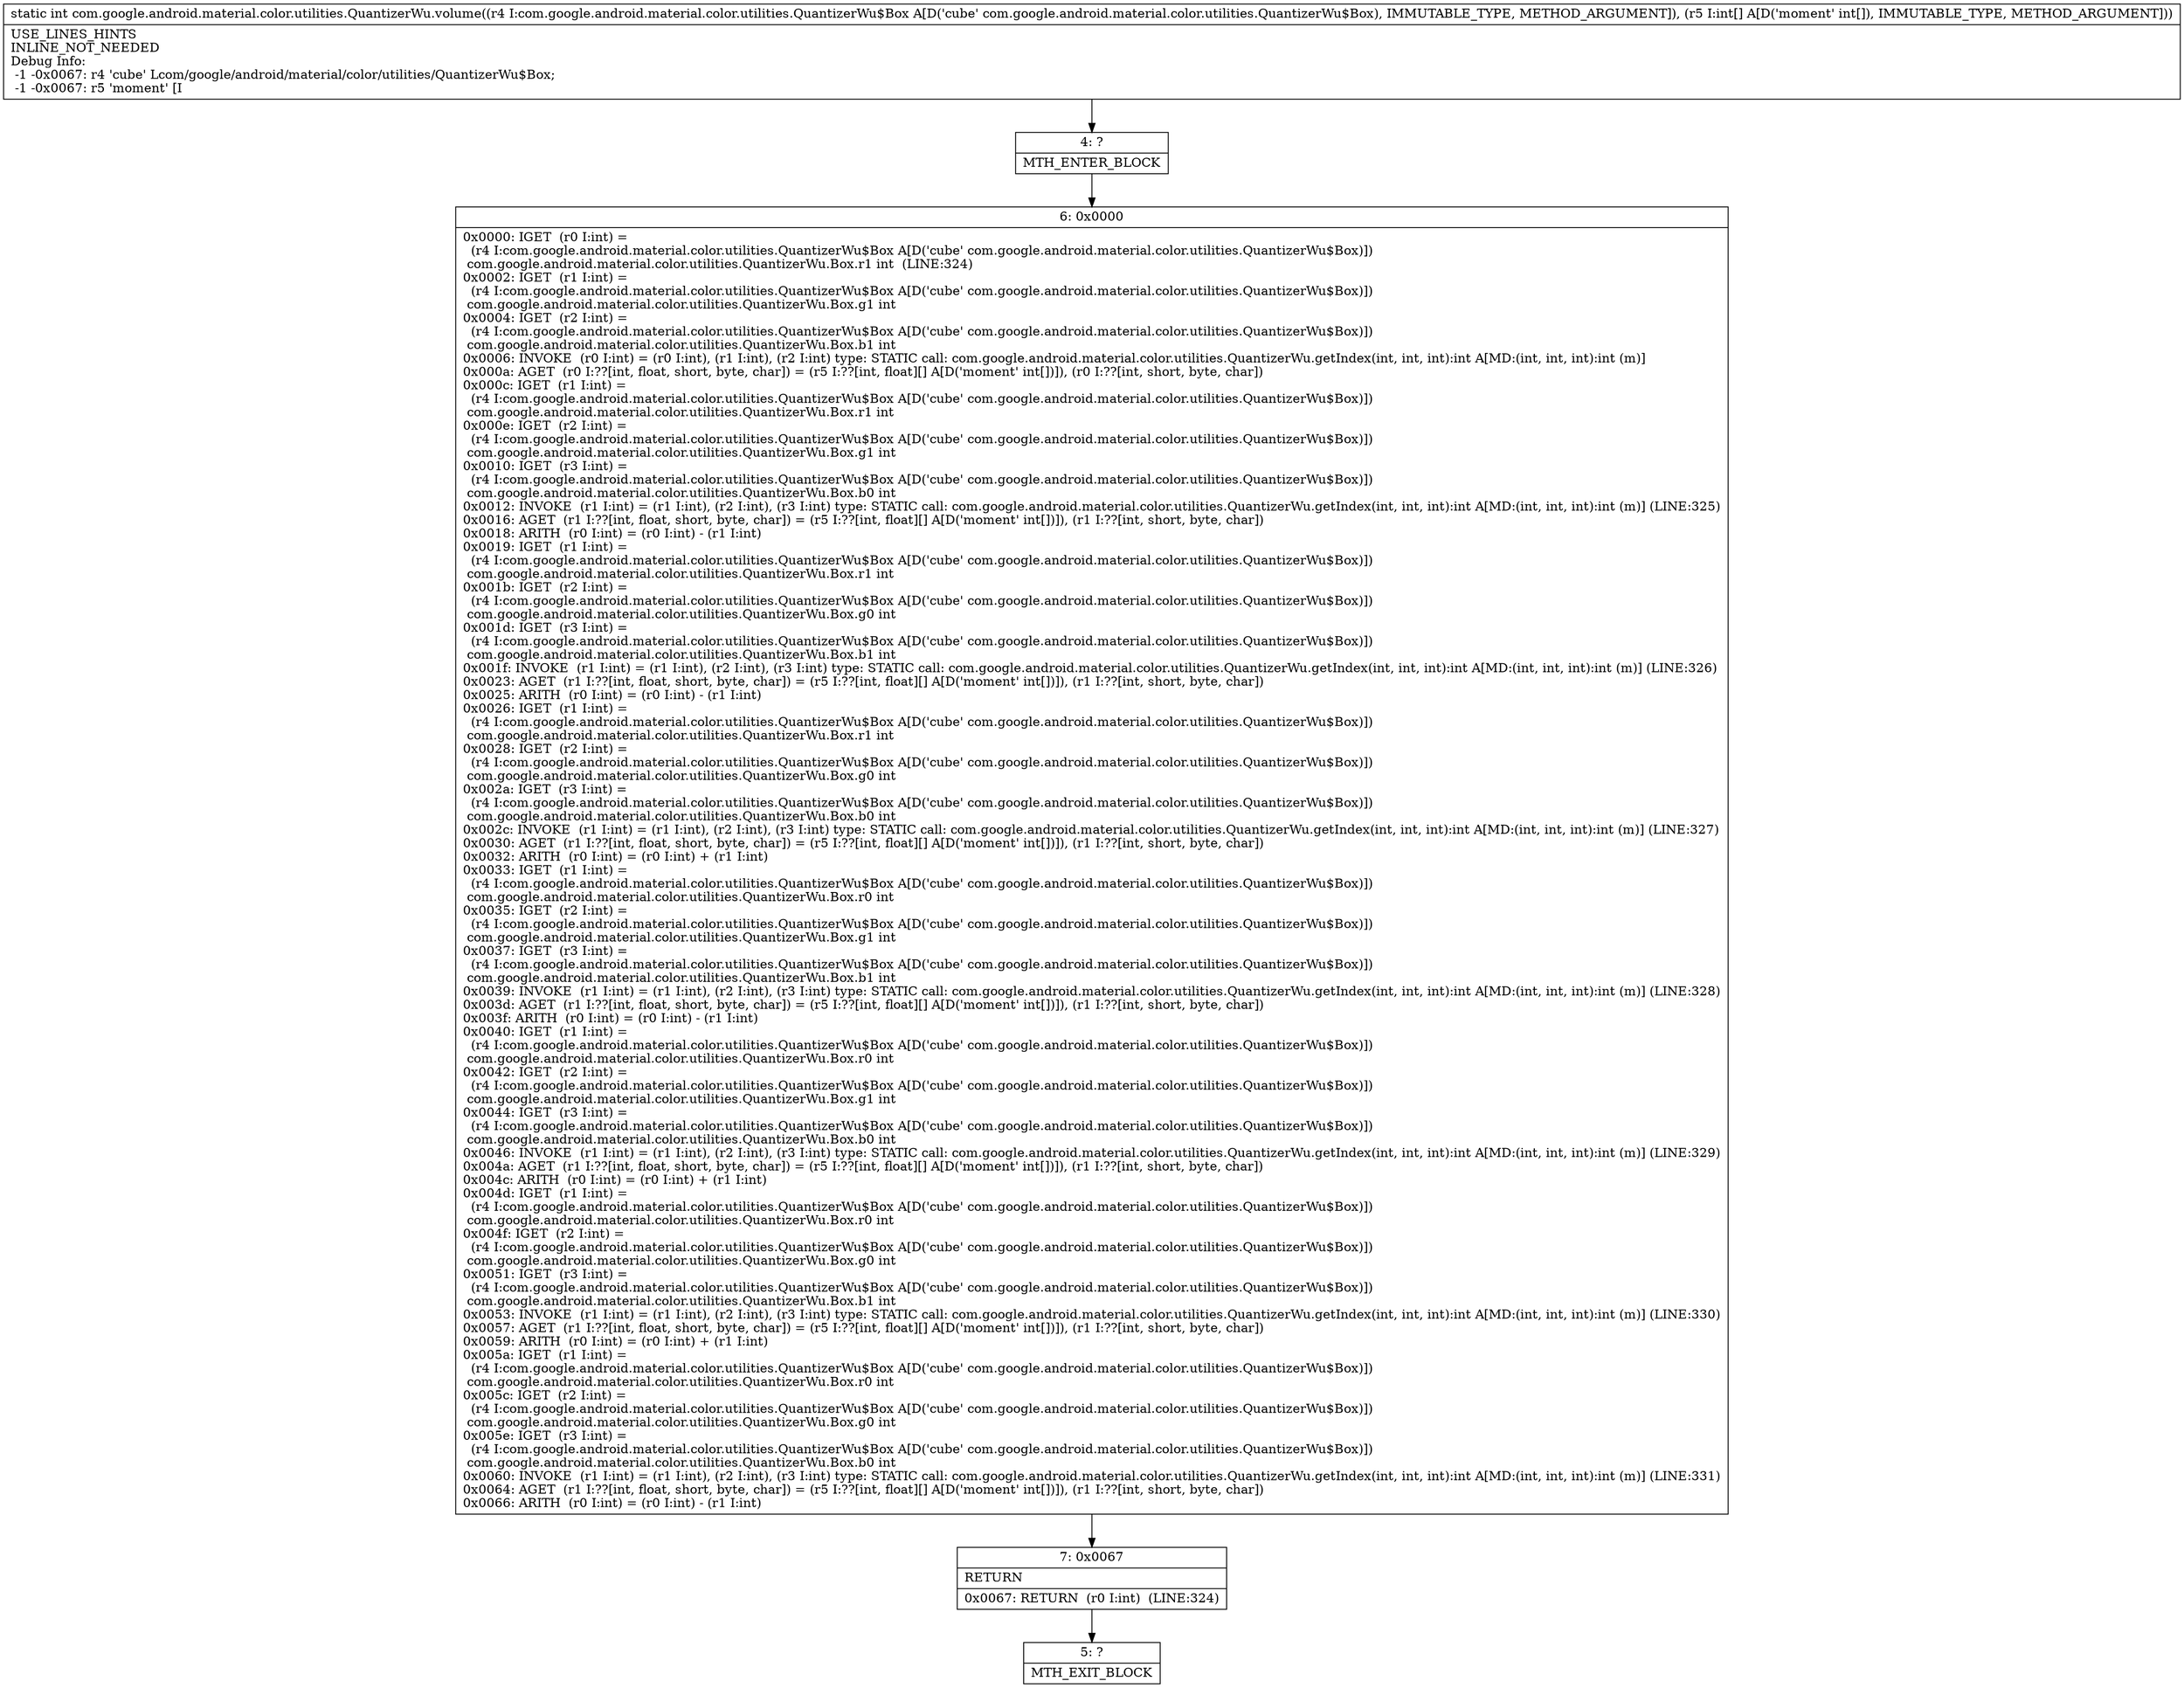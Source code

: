 digraph "CFG forcom.google.android.material.color.utilities.QuantizerWu.volume(Lcom\/google\/android\/material\/color\/utilities\/QuantizerWu$Box;[I)I" {
Node_4 [shape=record,label="{4\:\ ?|MTH_ENTER_BLOCK\l}"];
Node_6 [shape=record,label="{6\:\ 0x0000|0x0000: IGET  (r0 I:int) = \l  (r4 I:com.google.android.material.color.utilities.QuantizerWu$Box A[D('cube' com.google.android.material.color.utilities.QuantizerWu$Box)])\l com.google.android.material.color.utilities.QuantizerWu.Box.r1 int  (LINE:324)\l0x0002: IGET  (r1 I:int) = \l  (r4 I:com.google.android.material.color.utilities.QuantizerWu$Box A[D('cube' com.google.android.material.color.utilities.QuantizerWu$Box)])\l com.google.android.material.color.utilities.QuantizerWu.Box.g1 int \l0x0004: IGET  (r2 I:int) = \l  (r4 I:com.google.android.material.color.utilities.QuantizerWu$Box A[D('cube' com.google.android.material.color.utilities.QuantizerWu$Box)])\l com.google.android.material.color.utilities.QuantizerWu.Box.b1 int \l0x0006: INVOKE  (r0 I:int) = (r0 I:int), (r1 I:int), (r2 I:int) type: STATIC call: com.google.android.material.color.utilities.QuantizerWu.getIndex(int, int, int):int A[MD:(int, int, int):int (m)]\l0x000a: AGET  (r0 I:??[int, float, short, byte, char]) = (r5 I:??[int, float][] A[D('moment' int[])]), (r0 I:??[int, short, byte, char]) \l0x000c: IGET  (r1 I:int) = \l  (r4 I:com.google.android.material.color.utilities.QuantizerWu$Box A[D('cube' com.google.android.material.color.utilities.QuantizerWu$Box)])\l com.google.android.material.color.utilities.QuantizerWu.Box.r1 int \l0x000e: IGET  (r2 I:int) = \l  (r4 I:com.google.android.material.color.utilities.QuantizerWu$Box A[D('cube' com.google.android.material.color.utilities.QuantizerWu$Box)])\l com.google.android.material.color.utilities.QuantizerWu.Box.g1 int \l0x0010: IGET  (r3 I:int) = \l  (r4 I:com.google.android.material.color.utilities.QuantizerWu$Box A[D('cube' com.google.android.material.color.utilities.QuantizerWu$Box)])\l com.google.android.material.color.utilities.QuantizerWu.Box.b0 int \l0x0012: INVOKE  (r1 I:int) = (r1 I:int), (r2 I:int), (r3 I:int) type: STATIC call: com.google.android.material.color.utilities.QuantizerWu.getIndex(int, int, int):int A[MD:(int, int, int):int (m)] (LINE:325)\l0x0016: AGET  (r1 I:??[int, float, short, byte, char]) = (r5 I:??[int, float][] A[D('moment' int[])]), (r1 I:??[int, short, byte, char]) \l0x0018: ARITH  (r0 I:int) = (r0 I:int) \- (r1 I:int) \l0x0019: IGET  (r1 I:int) = \l  (r4 I:com.google.android.material.color.utilities.QuantizerWu$Box A[D('cube' com.google.android.material.color.utilities.QuantizerWu$Box)])\l com.google.android.material.color.utilities.QuantizerWu.Box.r1 int \l0x001b: IGET  (r2 I:int) = \l  (r4 I:com.google.android.material.color.utilities.QuantizerWu$Box A[D('cube' com.google.android.material.color.utilities.QuantizerWu$Box)])\l com.google.android.material.color.utilities.QuantizerWu.Box.g0 int \l0x001d: IGET  (r3 I:int) = \l  (r4 I:com.google.android.material.color.utilities.QuantizerWu$Box A[D('cube' com.google.android.material.color.utilities.QuantizerWu$Box)])\l com.google.android.material.color.utilities.QuantizerWu.Box.b1 int \l0x001f: INVOKE  (r1 I:int) = (r1 I:int), (r2 I:int), (r3 I:int) type: STATIC call: com.google.android.material.color.utilities.QuantizerWu.getIndex(int, int, int):int A[MD:(int, int, int):int (m)] (LINE:326)\l0x0023: AGET  (r1 I:??[int, float, short, byte, char]) = (r5 I:??[int, float][] A[D('moment' int[])]), (r1 I:??[int, short, byte, char]) \l0x0025: ARITH  (r0 I:int) = (r0 I:int) \- (r1 I:int) \l0x0026: IGET  (r1 I:int) = \l  (r4 I:com.google.android.material.color.utilities.QuantizerWu$Box A[D('cube' com.google.android.material.color.utilities.QuantizerWu$Box)])\l com.google.android.material.color.utilities.QuantizerWu.Box.r1 int \l0x0028: IGET  (r2 I:int) = \l  (r4 I:com.google.android.material.color.utilities.QuantizerWu$Box A[D('cube' com.google.android.material.color.utilities.QuantizerWu$Box)])\l com.google.android.material.color.utilities.QuantizerWu.Box.g0 int \l0x002a: IGET  (r3 I:int) = \l  (r4 I:com.google.android.material.color.utilities.QuantizerWu$Box A[D('cube' com.google.android.material.color.utilities.QuantizerWu$Box)])\l com.google.android.material.color.utilities.QuantizerWu.Box.b0 int \l0x002c: INVOKE  (r1 I:int) = (r1 I:int), (r2 I:int), (r3 I:int) type: STATIC call: com.google.android.material.color.utilities.QuantizerWu.getIndex(int, int, int):int A[MD:(int, int, int):int (m)] (LINE:327)\l0x0030: AGET  (r1 I:??[int, float, short, byte, char]) = (r5 I:??[int, float][] A[D('moment' int[])]), (r1 I:??[int, short, byte, char]) \l0x0032: ARITH  (r0 I:int) = (r0 I:int) + (r1 I:int) \l0x0033: IGET  (r1 I:int) = \l  (r4 I:com.google.android.material.color.utilities.QuantizerWu$Box A[D('cube' com.google.android.material.color.utilities.QuantizerWu$Box)])\l com.google.android.material.color.utilities.QuantizerWu.Box.r0 int \l0x0035: IGET  (r2 I:int) = \l  (r4 I:com.google.android.material.color.utilities.QuantizerWu$Box A[D('cube' com.google.android.material.color.utilities.QuantizerWu$Box)])\l com.google.android.material.color.utilities.QuantizerWu.Box.g1 int \l0x0037: IGET  (r3 I:int) = \l  (r4 I:com.google.android.material.color.utilities.QuantizerWu$Box A[D('cube' com.google.android.material.color.utilities.QuantizerWu$Box)])\l com.google.android.material.color.utilities.QuantizerWu.Box.b1 int \l0x0039: INVOKE  (r1 I:int) = (r1 I:int), (r2 I:int), (r3 I:int) type: STATIC call: com.google.android.material.color.utilities.QuantizerWu.getIndex(int, int, int):int A[MD:(int, int, int):int (m)] (LINE:328)\l0x003d: AGET  (r1 I:??[int, float, short, byte, char]) = (r5 I:??[int, float][] A[D('moment' int[])]), (r1 I:??[int, short, byte, char]) \l0x003f: ARITH  (r0 I:int) = (r0 I:int) \- (r1 I:int) \l0x0040: IGET  (r1 I:int) = \l  (r4 I:com.google.android.material.color.utilities.QuantizerWu$Box A[D('cube' com.google.android.material.color.utilities.QuantizerWu$Box)])\l com.google.android.material.color.utilities.QuantizerWu.Box.r0 int \l0x0042: IGET  (r2 I:int) = \l  (r4 I:com.google.android.material.color.utilities.QuantizerWu$Box A[D('cube' com.google.android.material.color.utilities.QuantizerWu$Box)])\l com.google.android.material.color.utilities.QuantizerWu.Box.g1 int \l0x0044: IGET  (r3 I:int) = \l  (r4 I:com.google.android.material.color.utilities.QuantizerWu$Box A[D('cube' com.google.android.material.color.utilities.QuantizerWu$Box)])\l com.google.android.material.color.utilities.QuantizerWu.Box.b0 int \l0x0046: INVOKE  (r1 I:int) = (r1 I:int), (r2 I:int), (r3 I:int) type: STATIC call: com.google.android.material.color.utilities.QuantizerWu.getIndex(int, int, int):int A[MD:(int, int, int):int (m)] (LINE:329)\l0x004a: AGET  (r1 I:??[int, float, short, byte, char]) = (r5 I:??[int, float][] A[D('moment' int[])]), (r1 I:??[int, short, byte, char]) \l0x004c: ARITH  (r0 I:int) = (r0 I:int) + (r1 I:int) \l0x004d: IGET  (r1 I:int) = \l  (r4 I:com.google.android.material.color.utilities.QuantizerWu$Box A[D('cube' com.google.android.material.color.utilities.QuantizerWu$Box)])\l com.google.android.material.color.utilities.QuantizerWu.Box.r0 int \l0x004f: IGET  (r2 I:int) = \l  (r4 I:com.google.android.material.color.utilities.QuantizerWu$Box A[D('cube' com.google.android.material.color.utilities.QuantizerWu$Box)])\l com.google.android.material.color.utilities.QuantizerWu.Box.g0 int \l0x0051: IGET  (r3 I:int) = \l  (r4 I:com.google.android.material.color.utilities.QuantizerWu$Box A[D('cube' com.google.android.material.color.utilities.QuantizerWu$Box)])\l com.google.android.material.color.utilities.QuantizerWu.Box.b1 int \l0x0053: INVOKE  (r1 I:int) = (r1 I:int), (r2 I:int), (r3 I:int) type: STATIC call: com.google.android.material.color.utilities.QuantizerWu.getIndex(int, int, int):int A[MD:(int, int, int):int (m)] (LINE:330)\l0x0057: AGET  (r1 I:??[int, float, short, byte, char]) = (r5 I:??[int, float][] A[D('moment' int[])]), (r1 I:??[int, short, byte, char]) \l0x0059: ARITH  (r0 I:int) = (r0 I:int) + (r1 I:int) \l0x005a: IGET  (r1 I:int) = \l  (r4 I:com.google.android.material.color.utilities.QuantizerWu$Box A[D('cube' com.google.android.material.color.utilities.QuantizerWu$Box)])\l com.google.android.material.color.utilities.QuantizerWu.Box.r0 int \l0x005c: IGET  (r2 I:int) = \l  (r4 I:com.google.android.material.color.utilities.QuantizerWu$Box A[D('cube' com.google.android.material.color.utilities.QuantizerWu$Box)])\l com.google.android.material.color.utilities.QuantizerWu.Box.g0 int \l0x005e: IGET  (r3 I:int) = \l  (r4 I:com.google.android.material.color.utilities.QuantizerWu$Box A[D('cube' com.google.android.material.color.utilities.QuantizerWu$Box)])\l com.google.android.material.color.utilities.QuantizerWu.Box.b0 int \l0x0060: INVOKE  (r1 I:int) = (r1 I:int), (r2 I:int), (r3 I:int) type: STATIC call: com.google.android.material.color.utilities.QuantizerWu.getIndex(int, int, int):int A[MD:(int, int, int):int (m)] (LINE:331)\l0x0064: AGET  (r1 I:??[int, float, short, byte, char]) = (r5 I:??[int, float][] A[D('moment' int[])]), (r1 I:??[int, short, byte, char]) \l0x0066: ARITH  (r0 I:int) = (r0 I:int) \- (r1 I:int) \l}"];
Node_7 [shape=record,label="{7\:\ 0x0067|RETURN\l|0x0067: RETURN  (r0 I:int)  (LINE:324)\l}"];
Node_5 [shape=record,label="{5\:\ ?|MTH_EXIT_BLOCK\l}"];
MethodNode[shape=record,label="{static int com.google.android.material.color.utilities.QuantizerWu.volume((r4 I:com.google.android.material.color.utilities.QuantizerWu$Box A[D('cube' com.google.android.material.color.utilities.QuantizerWu$Box), IMMUTABLE_TYPE, METHOD_ARGUMENT]), (r5 I:int[] A[D('moment' int[]), IMMUTABLE_TYPE, METHOD_ARGUMENT]))  | USE_LINES_HINTS\lINLINE_NOT_NEEDED\lDebug Info:\l  \-1 \-0x0067: r4 'cube' Lcom\/google\/android\/material\/color\/utilities\/QuantizerWu$Box;\l  \-1 \-0x0067: r5 'moment' [I\l}"];
MethodNode -> Node_4;Node_4 -> Node_6;
Node_6 -> Node_7;
Node_7 -> Node_5;
}

